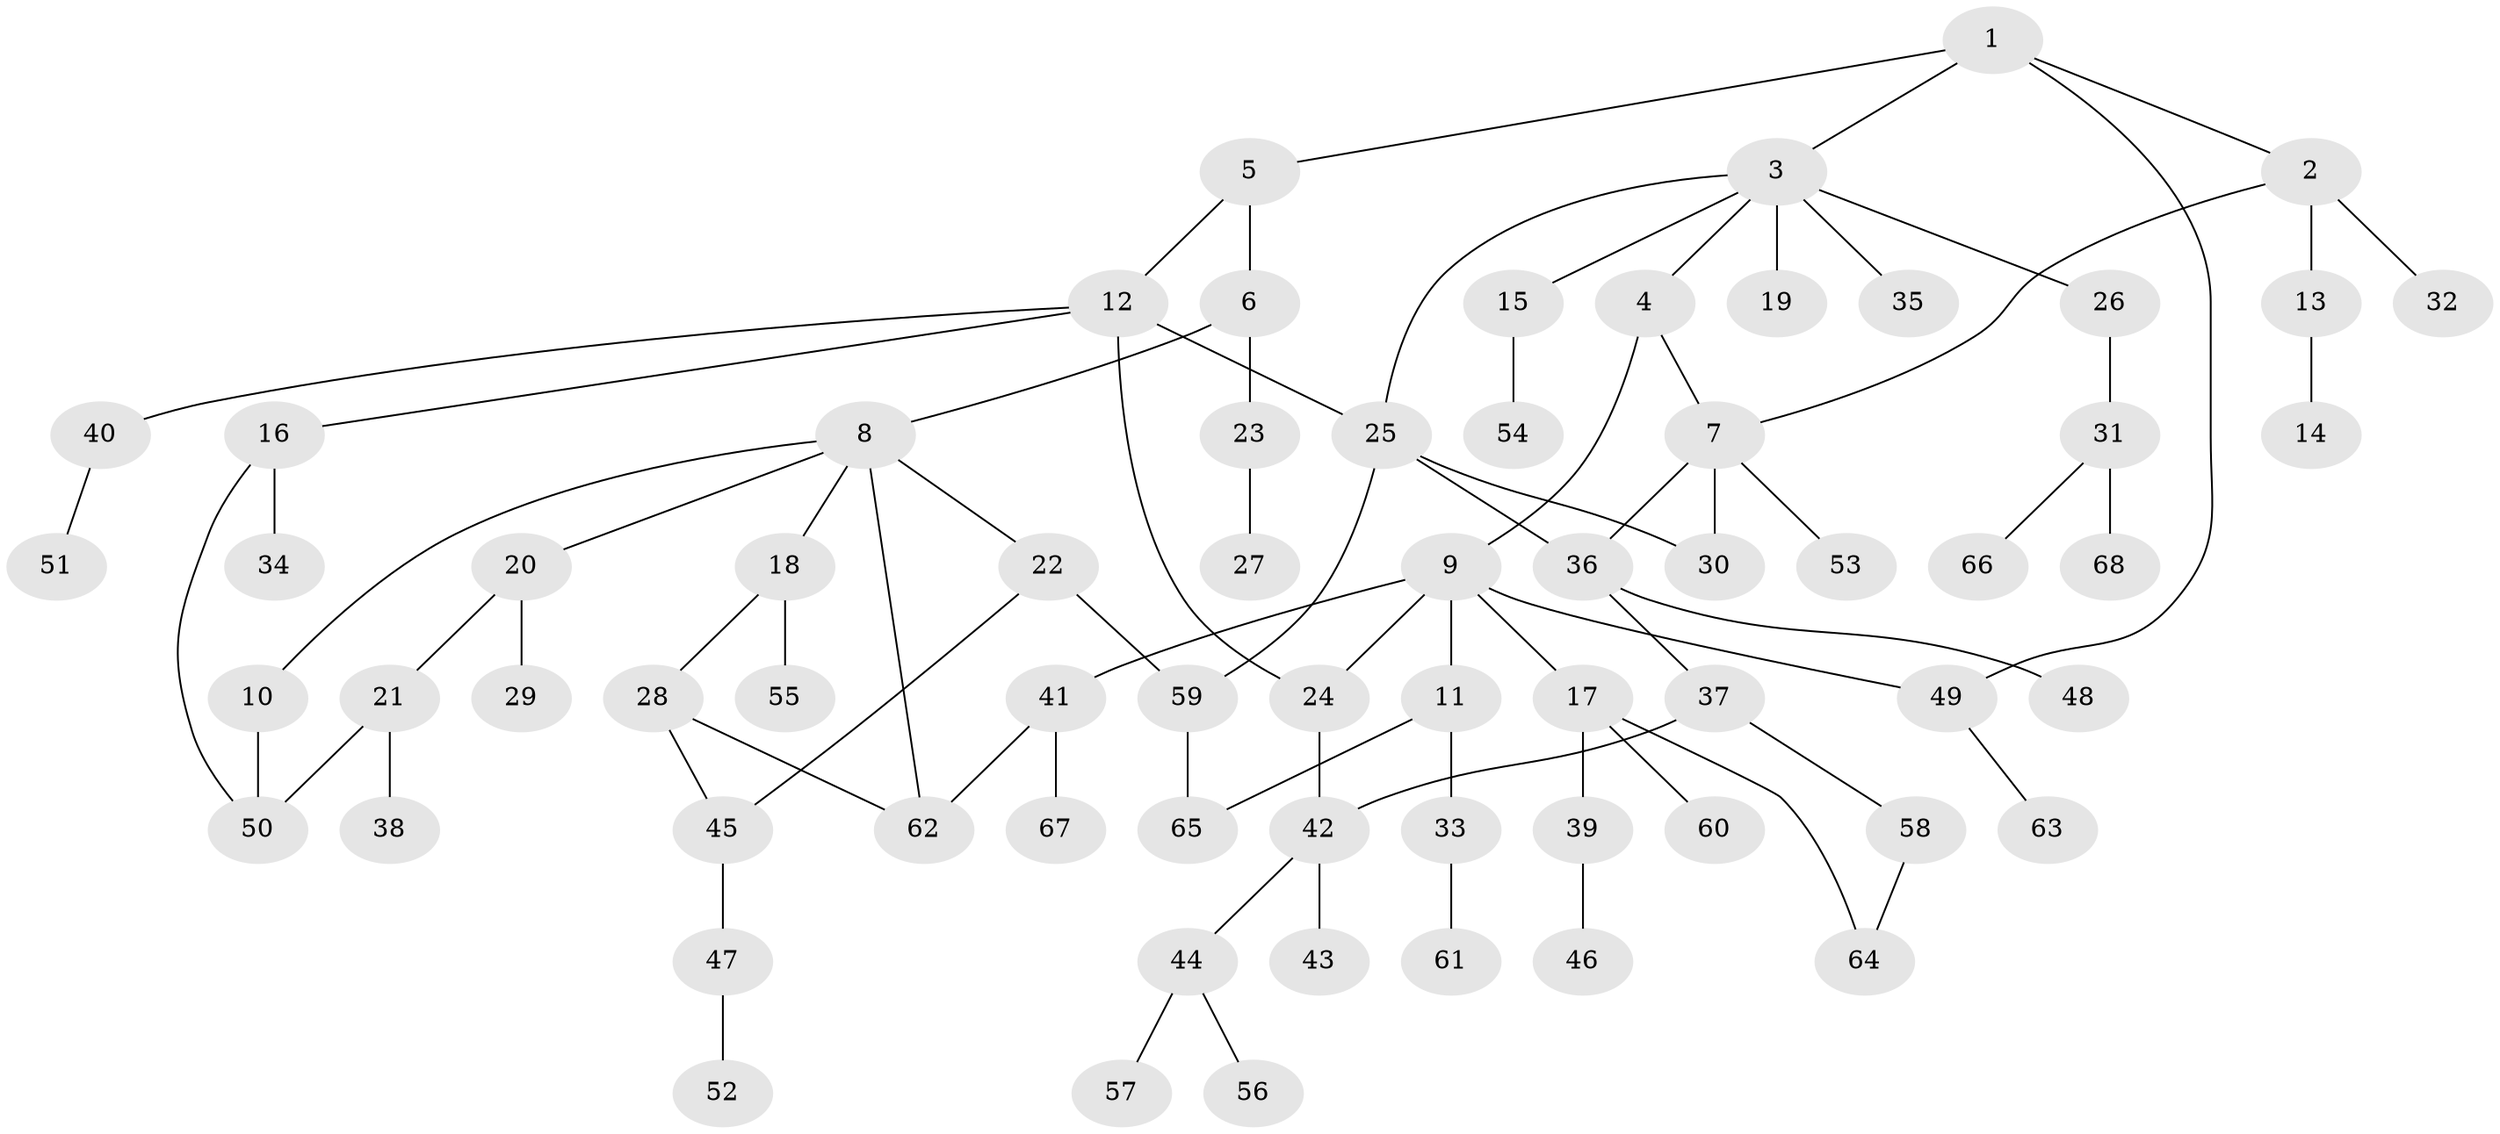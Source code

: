 // coarse degree distribution, {4: 0.14893617021276595, 7: 0.06382978723404255, 6: 0.02127659574468085, 3: 0.14893617021276595, 2: 0.19148936170212766, 5: 0.0425531914893617, 1: 0.3829787234042553}
// Generated by graph-tools (version 1.1) at 2025/23/03/03/25 07:23:33]
// undirected, 68 vertices, 82 edges
graph export_dot {
graph [start="1"]
  node [color=gray90,style=filled];
  1;
  2;
  3;
  4;
  5;
  6;
  7;
  8;
  9;
  10;
  11;
  12;
  13;
  14;
  15;
  16;
  17;
  18;
  19;
  20;
  21;
  22;
  23;
  24;
  25;
  26;
  27;
  28;
  29;
  30;
  31;
  32;
  33;
  34;
  35;
  36;
  37;
  38;
  39;
  40;
  41;
  42;
  43;
  44;
  45;
  46;
  47;
  48;
  49;
  50;
  51;
  52;
  53;
  54;
  55;
  56;
  57;
  58;
  59;
  60;
  61;
  62;
  63;
  64;
  65;
  66;
  67;
  68;
  1 -- 2;
  1 -- 3;
  1 -- 5;
  1 -- 49;
  2 -- 7;
  2 -- 13;
  2 -- 32;
  3 -- 4;
  3 -- 15;
  3 -- 19;
  3 -- 25;
  3 -- 26;
  3 -- 35;
  4 -- 9;
  4 -- 7;
  5 -- 6;
  5 -- 12;
  6 -- 8;
  6 -- 23;
  7 -- 53;
  7 -- 30;
  7 -- 36;
  8 -- 10;
  8 -- 18;
  8 -- 20;
  8 -- 22;
  8 -- 62;
  9 -- 11;
  9 -- 17;
  9 -- 41;
  9 -- 24;
  9 -- 49;
  10 -- 50;
  11 -- 33;
  11 -- 65;
  12 -- 16;
  12 -- 24;
  12 -- 40;
  12 -- 25;
  13 -- 14;
  15 -- 54;
  16 -- 34;
  16 -- 50;
  17 -- 39;
  17 -- 60;
  17 -- 64;
  18 -- 28;
  18 -- 55;
  20 -- 21;
  20 -- 29;
  21 -- 38;
  21 -- 50;
  22 -- 45;
  22 -- 59;
  23 -- 27;
  24 -- 42;
  25 -- 30;
  25 -- 36;
  25 -- 59;
  26 -- 31;
  28 -- 45;
  28 -- 62;
  31 -- 66;
  31 -- 68;
  33 -- 61;
  36 -- 37;
  36 -- 48;
  37 -- 58;
  37 -- 42;
  39 -- 46;
  40 -- 51;
  41 -- 67;
  41 -- 62;
  42 -- 43;
  42 -- 44;
  44 -- 56;
  44 -- 57;
  45 -- 47;
  47 -- 52;
  49 -- 63;
  58 -- 64;
  59 -- 65;
}
